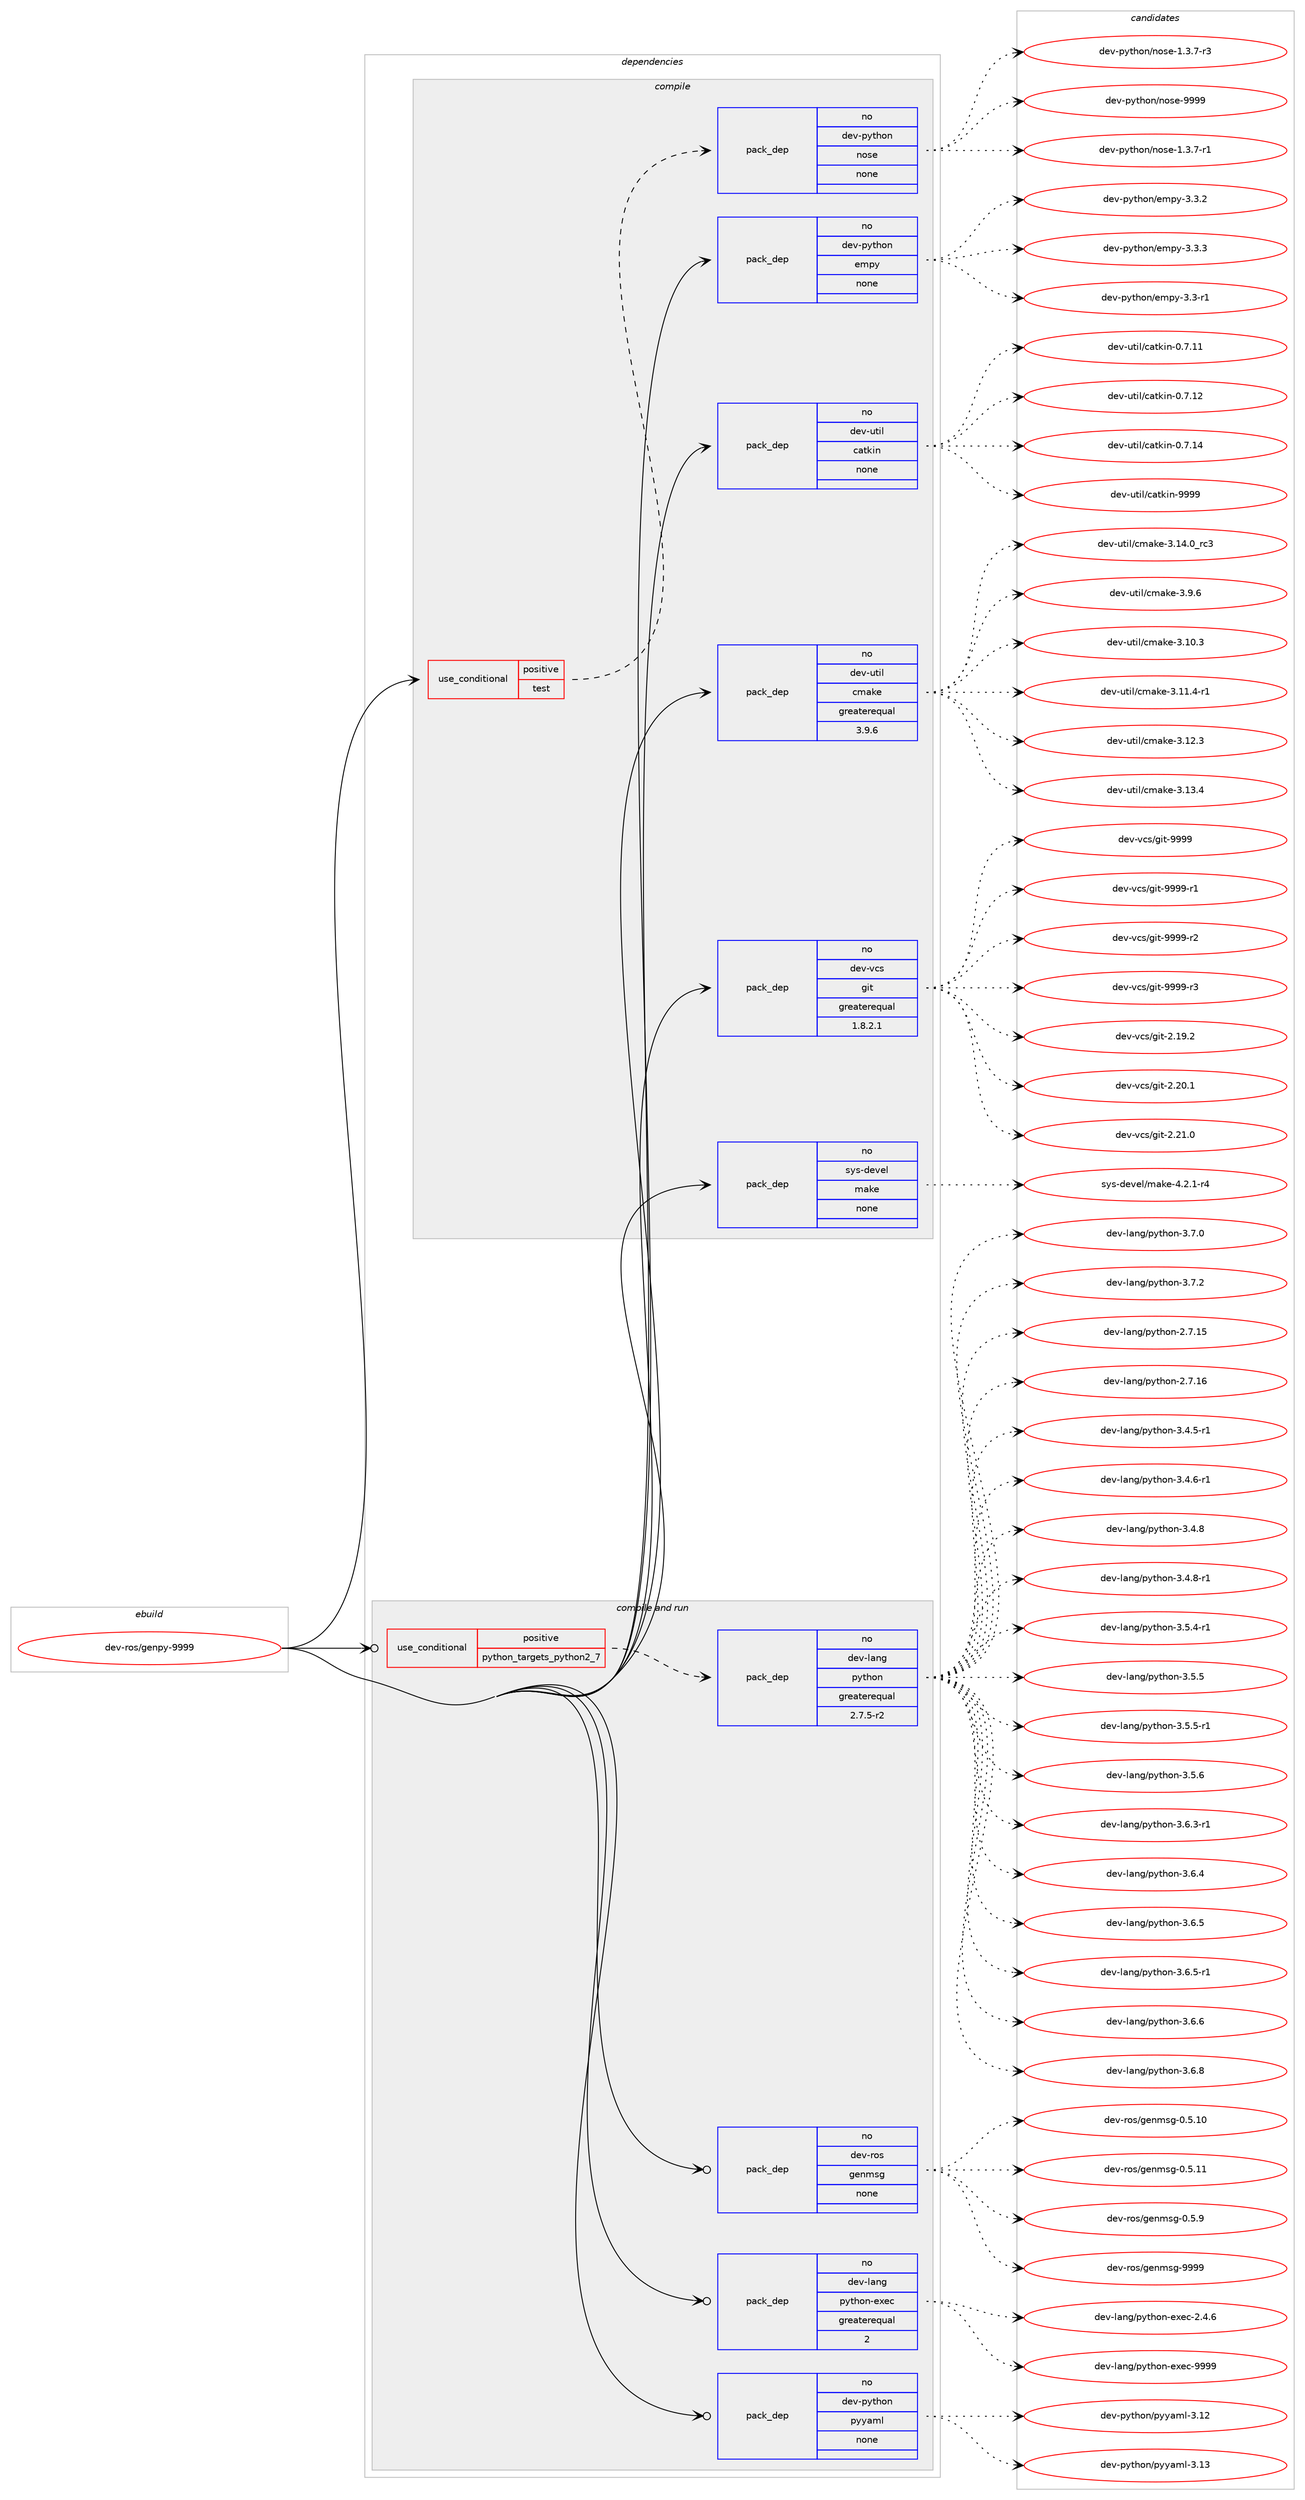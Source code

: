 digraph prolog {

# *************
# Graph options
# *************

newrank=true;
concentrate=true;
compound=true;
graph [rankdir=LR,fontname=Helvetica,fontsize=10,ranksep=1.5];#, ranksep=2.5, nodesep=0.2];
edge  [arrowhead=vee];
node  [fontname=Helvetica,fontsize=10];

# **********
# The ebuild
# **********

subgraph cluster_leftcol {
color=gray;
rank=same;
label=<<i>ebuild</i>>;
id [label="dev-ros/genpy-9999", color=red, width=4, href="../dev-ros/genpy-9999.svg"];
}

# ****************
# The dependencies
# ****************

subgraph cluster_midcol {
color=gray;
label=<<i>dependencies</i>>;
subgraph cluster_compile {
fillcolor="#eeeeee";
style=filled;
label=<<i>compile</i>>;
subgraph cond388527 {
dependency1456263 [label=<<TABLE BORDER="0" CELLBORDER="1" CELLSPACING="0" CELLPADDING="4"><TR><TD ROWSPAN="3" CELLPADDING="10">use_conditional</TD></TR><TR><TD>positive</TD></TR><TR><TD>test</TD></TR></TABLE>>, shape=none, color=red];
subgraph pack1044346 {
dependency1456264 [label=<<TABLE BORDER="0" CELLBORDER="1" CELLSPACING="0" CELLPADDING="4" WIDTH="220"><TR><TD ROWSPAN="6" CELLPADDING="30">pack_dep</TD></TR><TR><TD WIDTH="110">no</TD></TR><TR><TD>dev-python</TD></TR><TR><TD>nose</TD></TR><TR><TD>none</TD></TR><TR><TD></TD></TR></TABLE>>, shape=none, color=blue];
}
dependency1456263:e -> dependency1456264:w [weight=20,style="dashed",arrowhead="vee"];
}
id:e -> dependency1456263:w [weight=20,style="solid",arrowhead="vee"];
subgraph pack1044347 {
dependency1456265 [label=<<TABLE BORDER="0" CELLBORDER="1" CELLSPACING="0" CELLPADDING="4" WIDTH="220"><TR><TD ROWSPAN="6" CELLPADDING="30">pack_dep</TD></TR><TR><TD WIDTH="110">no</TD></TR><TR><TD>dev-python</TD></TR><TR><TD>empy</TD></TR><TR><TD>none</TD></TR><TR><TD></TD></TR></TABLE>>, shape=none, color=blue];
}
id:e -> dependency1456265:w [weight=20,style="solid",arrowhead="vee"];
subgraph pack1044348 {
dependency1456266 [label=<<TABLE BORDER="0" CELLBORDER="1" CELLSPACING="0" CELLPADDING="4" WIDTH="220"><TR><TD ROWSPAN="6" CELLPADDING="30">pack_dep</TD></TR><TR><TD WIDTH="110">no</TD></TR><TR><TD>dev-util</TD></TR><TR><TD>catkin</TD></TR><TR><TD>none</TD></TR><TR><TD></TD></TR></TABLE>>, shape=none, color=blue];
}
id:e -> dependency1456266:w [weight=20,style="solid",arrowhead="vee"];
subgraph pack1044349 {
dependency1456267 [label=<<TABLE BORDER="0" CELLBORDER="1" CELLSPACING="0" CELLPADDING="4" WIDTH="220"><TR><TD ROWSPAN="6" CELLPADDING="30">pack_dep</TD></TR><TR><TD WIDTH="110">no</TD></TR><TR><TD>dev-util</TD></TR><TR><TD>cmake</TD></TR><TR><TD>greaterequal</TD></TR><TR><TD>3.9.6</TD></TR></TABLE>>, shape=none, color=blue];
}
id:e -> dependency1456267:w [weight=20,style="solid",arrowhead="vee"];
subgraph pack1044350 {
dependency1456268 [label=<<TABLE BORDER="0" CELLBORDER="1" CELLSPACING="0" CELLPADDING="4" WIDTH="220"><TR><TD ROWSPAN="6" CELLPADDING="30">pack_dep</TD></TR><TR><TD WIDTH="110">no</TD></TR><TR><TD>dev-vcs</TD></TR><TR><TD>git</TD></TR><TR><TD>greaterequal</TD></TR><TR><TD>1.8.2.1</TD></TR></TABLE>>, shape=none, color=blue];
}
id:e -> dependency1456268:w [weight=20,style="solid",arrowhead="vee"];
subgraph pack1044351 {
dependency1456269 [label=<<TABLE BORDER="0" CELLBORDER="1" CELLSPACING="0" CELLPADDING="4" WIDTH="220"><TR><TD ROWSPAN="6" CELLPADDING="30">pack_dep</TD></TR><TR><TD WIDTH="110">no</TD></TR><TR><TD>sys-devel</TD></TR><TR><TD>make</TD></TR><TR><TD>none</TD></TR><TR><TD></TD></TR></TABLE>>, shape=none, color=blue];
}
id:e -> dependency1456269:w [weight=20,style="solid",arrowhead="vee"];
}
subgraph cluster_compileandrun {
fillcolor="#eeeeee";
style=filled;
label=<<i>compile and run</i>>;
subgraph cond388528 {
dependency1456270 [label=<<TABLE BORDER="0" CELLBORDER="1" CELLSPACING="0" CELLPADDING="4"><TR><TD ROWSPAN="3" CELLPADDING="10">use_conditional</TD></TR><TR><TD>positive</TD></TR><TR><TD>python_targets_python2_7</TD></TR></TABLE>>, shape=none, color=red];
subgraph pack1044352 {
dependency1456271 [label=<<TABLE BORDER="0" CELLBORDER="1" CELLSPACING="0" CELLPADDING="4" WIDTH="220"><TR><TD ROWSPAN="6" CELLPADDING="30">pack_dep</TD></TR><TR><TD WIDTH="110">no</TD></TR><TR><TD>dev-lang</TD></TR><TR><TD>python</TD></TR><TR><TD>greaterequal</TD></TR><TR><TD>2.7.5-r2</TD></TR></TABLE>>, shape=none, color=blue];
}
dependency1456270:e -> dependency1456271:w [weight=20,style="dashed",arrowhead="vee"];
}
id:e -> dependency1456270:w [weight=20,style="solid",arrowhead="odotvee"];
subgraph pack1044353 {
dependency1456272 [label=<<TABLE BORDER="0" CELLBORDER="1" CELLSPACING="0" CELLPADDING="4" WIDTH="220"><TR><TD ROWSPAN="6" CELLPADDING="30">pack_dep</TD></TR><TR><TD WIDTH="110">no</TD></TR><TR><TD>dev-lang</TD></TR><TR><TD>python-exec</TD></TR><TR><TD>greaterequal</TD></TR><TR><TD>2</TD></TR></TABLE>>, shape=none, color=blue];
}
id:e -> dependency1456272:w [weight=20,style="solid",arrowhead="odotvee"];
subgraph pack1044354 {
dependency1456273 [label=<<TABLE BORDER="0" CELLBORDER="1" CELLSPACING="0" CELLPADDING="4" WIDTH="220"><TR><TD ROWSPAN="6" CELLPADDING="30">pack_dep</TD></TR><TR><TD WIDTH="110">no</TD></TR><TR><TD>dev-python</TD></TR><TR><TD>pyyaml</TD></TR><TR><TD>none</TD></TR><TR><TD></TD></TR></TABLE>>, shape=none, color=blue];
}
id:e -> dependency1456273:w [weight=20,style="solid",arrowhead="odotvee"];
subgraph pack1044355 {
dependency1456274 [label=<<TABLE BORDER="0" CELLBORDER="1" CELLSPACING="0" CELLPADDING="4" WIDTH="220"><TR><TD ROWSPAN="6" CELLPADDING="30">pack_dep</TD></TR><TR><TD WIDTH="110">no</TD></TR><TR><TD>dev-ros</TD></TR><TR><TD>genmsg</TD></TR><TR><TD>none</TD></TR><TR><TD></TD></TR></TABLE>>, shape=none, color=blue];
}
id:e -> dependency1456274:w [weight=20,style="solid",arrowhead="odotvee"];
}
subgraph cluster_run {
fillcolor="#eeeeee";
style=filled;
label=<<i>run</i>>;
}
}

# **************
# The candidates
# **************

subgraph cluster_choices {
rank=same;
color=gray;
label=<<i>candidates</i>>;

subgraph choice1044346 {
color=black;
nodesep=1;
choice10010111845112121116104111110471101111151014549465146554511449 [label="dev-python/nose-1.3.7-r1", color=red, width=4,href="../dev-python/nose-1.3.7-r1.svg"];
choice10010111845112121116104111110471101111151014549465146554511451 [label="dev-python/nose-1.3.7-r3", color=red, width=4,href="../dev-python/nose-1.3.7-r3.svg"];
choice10010111845112121116104111110471101111151014557575757 [label="dev-python/nose-9999", color=red, width=4,href="../dev-python/nose-9999.svg"];
dependency1456264:e -> choice10010111845112121116104111110471101111151014549465146554511449:w [style=dotted,weight="100"];
dependency1456264:e -> choice10010111845112121116104111110471101111151014549465146554511451:w [style=dotted,weight="100"];
dependency1456264:e -> choice10010111845112121116104111110471101111151014557575757:w [style=dotted,weight="100"];
}
subgraph choice1044347 {
color=black;
nodesep=1;
choice1001011184511212111610411111047101109112121455146514511449 [label="dev-python/empy-3.3-r1", color=red, width=4,href="../dev-python/empy-3.3-r1.svg"];
choice1001011184511212111610411111047101109112121455146514650 [label="dev-python/empy-3.3.2", color=red, width=4,href="../dev-python/empy-3.3.2.svg"];
choice1001011184511212111610411111047101109112121455146514651 [label="dev-python/empy-3.3.3", color=red, width=4,href="../dev-python/empy-3.3.3.svg"];
dependency1456265:e -> choice1001011184511212111610411111047101109112121455146514511449:w [style=dotted,weight="100"];
dependency1456265:e -> choice1001011184511212111610411111047101109112121455146514650:w [style=dotted,weight="100"];
dependency1456265:e -> choice1001011184511212111610411111047101109112121455146514651:w [style=dotted,weight="100"];
}
subgraph choice1044348 {
color=black;
nodesep=1;
choice1001011184511711610510847999711610710511045484655464949 [label="dev-util/catkin-0.7.11", color=red, width=4,href="../dev-util/catkin-0.7.11.svg"];
choice1001011184511711610510847999711610710511045484655464950 [label="dev-util/catkin-0.7.12", color=red, width=4,href="../dev-util/catkin-0.7.12.svg"];
choice1001011184511711610510847999711610710511045484655464952 [label="dev-util/catkin-0.7.14", color=red, width=4,href="../dev-util/catkin-0.7.14.svg"];
choice100101118451171161051084799971161071051104557575757 [label="dev-util/catkin-9999", color=red, width=4,href="../dev-util/catkin-9999.svg"];
dependency1456266:e -> choice1001011184511711610510847999711610710511045484655464949:w [style=dotted,weight="100"];
dependency1456266:e -> choice1001011184511711610510847999711610710511045484655464950:w [style=dotted,weight="100"];
dependency1456266:e -> choice1001011184511711610510847999711610710511045484655464952:w [style=dotted,weight="100"];
dependency1456266:e -> choice100101118451171161051084799971161071051104557575757:w [style=dotted,weight="100"];
}
subgraph choice1044349 {
color=black;
nodesep=1;
choice1001011184511711610510847991099710710145514649484651 [label="dev-util/cmake-3.10.3", color=red, width=4,href="../dev-util/cmake-3.10.3.svg"];
choice10010111845117116105108479910997107101455146494946524511449 [label="dev-util/cmake-3.11.4-r1", color=red, width=4,href="../dev-util/cmake-3.11.4-r1.svg"];
choice1001011184511711610510847991099710710145514649504651 [label="dev-util/cmake-3.12.3", color=red, width=4,href="../dev-util/cmake-3.12.3.svg"];
choice1001011184511711610510847991099710710145514649514652 [label="dev-util/cmake-3.13.4", color=red, width=4,href="../dev-util/cmake-3.13.4.svg"];
choice1001011184511711610510847991099710710145514649524648951149951 [label="dev-util/cmake-3.14.0_rc3", color=red, width=4,href="../dev-util/cmake-3.14.0_rc3.svg"];
choice10010111845117116105108479910997107101455146574654 [label="dev-util/cmake-3.9.6", color=red, width=4,href="../dev-util/cmake-3.9.6.svg"];
dependency1456267:e -> choice1001011184511711610510847991099710710145514649484651:w [style=dotted,weight="100"];
dependency1456267:e -> choice10010111845117116105108479910997107101455146494946524511449:w [style=dotted,weight="100"];
dependency1456267:e -> choice1001011184511711610510847991099710710145514649504651:w [style=dotted,weight="100"];
dependency1456267:e -> choice1001011184511711610510847991099710710145514649514652:w [style=dotted,weight="100"];
dependency1456267:e -> choice1001011184511711610510847991099710710145514649524648951149951:w [style=dotted,weight="100"];
dependency1456267:e -> choice10010111845117116105108479910997107101455146574654:w [style=dotted,weight="100"];
}
subgraph choice1044350 {
color=black;
nodesep=1;
choice10010111845118991154710310511645504649574650 [label="dev-vcs/git-2.19.2", color=red, width=4,href="../dev-vcs/git-2.19.2.svg"];
choice10010111845118991154710310511645504650484649 [label="dev-vcs/git-2.20.1", color=red, width=4,href="../dev-vcs/git-2.20.1.svg"];
choice10010111845118991154710310511645504650494648 [label="dev-vcs/git-2.21.0", color=red, width=4,href="../dev-vcs/git-2.21.0.svg"];
choice1001011184511899115471031051164557575757 [label="dev-vcs/git-9999", color=red, width=4,href="../dev-vcs/git-9999.svg"];
choice10010111845118991154710310511645575757574511449 [label="dev-vcs/git-9999-r1", color=red, width=4,href="../dev-vcs/git-9999-r1.svg"];
choice10010111845118991154710310511645575757574511450 [label="dev-vcs/git-9999-r2", color=red, width=4,href="../dev-vcs/git-9999-r2.svg"];
choice10010111845118991154710310511645575757574511451 [label="dev-vcs/git-9999-r3", color=red, width=4,href="../dev-vcs/git-9999-r3.svg"];
dependency1456268:e -> choice10010111845118991154710310511645504649574650:w [style=dotted,weight="100"];
dependency1456268:e -> choice10010111845118991154710310511645504650484649:w [style=dotted,weight="100"];
dependency1456268:e -> choice10010111845118991154710310511645504650494648:w [style=dotted,weight="100"];
dependency1456268:e -> choice1001011184511899115471031051164557575757:w [style=dotted,weight="100"];
dependency1456268:e -> choice10010111845118991154710310511645575757574511449:w [style=dotted,weight="100"];
dependency1456268:e -> choice10010111845118991154710310511645575757574511450:w [style=dotted,weight="100"];
dependency1456268:e -> choice10010111845118991154710310511645575757574511451:w [style=dotted,weight="100"];
}
subgraph choice1044351 {
color=black;
nodesep=1;
choice1151211154510010111810110847109971071014552465046494511452 [label="sys-devel/make-4.2.1-r4", color=red, width=4,href="../sys-devel/make-4.2.1-r4.svg"];
dependency1456269:e -> choice1151211154510010111810110847109971071014552465046494511452:w [style=dotted,weight="100"];
}
subgraph choice1044352 {
color=black;
nodesep=1;
choice10010111845108971101034711212111610411111045504655464953 [label="dev-lang/python-2.7.15", color=red, width=4,href="../dev-lang/python-2.7.15.svg"];
choice10010111845108971101034711212111610411111045504655464954 [label="dev-lang/python-2.7.16", color=red, width=4,href="../dev-lang/python-2.7.16.svg"];
choice1001011184510897110103471121211161041111104551465246534511449 [label="dev-lang/python-3.4.5-r1", color=red, width=4,href="../dev-lang/python-3.4.5-r1.svg"];
choice1001011184510897110103471121211161041111104551465246544511449 [label="dev-lang/python-3.4.6-r1", color=red, width=4,href="../dev-lang/python-3.4.6-r1.svg"];
choice100101118451089711010347112121116104111110455146524656 [label="dev-lang/python-3.4.8", color=red, width=4,href="../dev-lang/python-3.4.8.svg"];
choice1001011184510897110103471121211161041111104551465246564511449 [label="dev-lang/python-3.4.8-r1", color=red, width=4,href="../dev-lang/python-3.4.8-r1.svg"];
choice1001011184510897110103471121211161041111104551465346524511449 [label="dev-lang/python-3.5.4-r1", color=red, width=4,href="../dev-lang/python-3.5.4-r1.svg"];
choice100101118451089711010347112121116104111110455146534653 [label="dev-lang/python-3.5.5", color=red, width=4,href="../dev-lang/python-3.5.5.svg"];
choice1001011184510897110103471121211161041111104551465346534511449 [label="dev-lang/python-3.5.5-r1", color=red, width=4,href="../dev-lang/python-3.5.5-r1.svg"];
choice100101118451089711010347112121116104111110455146534654 [label="dev-lang/python-3.5.6", color=red, width=4,href="../dev-lang/python-3.5.6.svg"];
choice1001011184510897110103471121211161041111104551465446514511449 [label="dev-lang/python-3.6.3-r1", color=red, width=4,href="../dev-lang/python-3.6.3-r1.svg"];
choice100101118451089711010347112121116104111110455146544652 [label="dev-lang/python-3.6.4", color=red, width=4,href="../dev-lang/python-3.6.4.svg"];
choice100101118451089711010347112121116104111110455146544653 [label="dev-lang/python-3.6.5", color=red, width=4,href="../dev-lang/python-3.6.5.svg"];
choice1001011184510897110103471121211161041111104551465446534511449 [label="dev-lang/python-3.6.5-r1", color=red, width=4,href="../dev-lang/python-3.6.5-r1.svg"];
choice100101118451089711010347112121116104111110455146544654 [label="dev-lang/python-3.6.6", color=red, width=4,href="../dev-lang/python-3.6.6.svg"];
choice100101118451089711010347112121116104111110455146544656 [label="dev-lang/python-3.6.8", color=red, width=4,href="../dev-lang/python-3.6.8.svg"];
choice100101118451089711010347112121116104111110455146554648 [label="dev-lang/python-3.7.0", color=red, width=4,href="../dev-lang/python-3.7.0.svg"];
choice100101118451089711010347112121116104111110455146554650 [label="dev-lang/python-3.7.2", color=red, width=4,href="../dev-lang/python-3.7.2.svg"];
dependency1456271:e -> choice10010111845108971101034711212111610411111045504655464953:w [style=dotted,weight="100"];
dependency1456271:e -> choice10010111845108971101034711212111610411111045504655464954:w [style=dotted,weight="100"];
dependency1456271:e -> choice1001011184510897110103471121211161041111104551465246534511449:w [style=dotted,weight="100"];
dependency1456271:e -> choice1001011184510897110103471121211161041111104551465246544511449:w [style=dotted,weight="100"];
dependency1456271:e -> choice100101118451089711010347112121116104111110455146524656:w [style=dotted,weight="100"];
dependency1456271:e -> choice1001011184510897110103471121211161041111104551465246564511449:w [style=dotted,weight="100"];
dependency1456271:e -> choice1001011184510897110103471121211161041111104551465346524511449:w [style=dotted,weight="100"];
dependency1456271:e -> choice100101118451089711010347112121116104111110455146534653:w [style=dotted,weight="100"];
dependency1456271:e -> choice1001011184510897110103471121211161041111104551465346534511449:w [style=dotted,weight="100"];
dependency1456271:e -> choice100101118451089711010347112121116104111110455146534654:w [style=dotted,weight="100"];
dependency1456271:e -> choice1001011184510897110103471121211161041111104551465446514511449:w [style=dotted,weight="100"];
dependency1456271:e -> choice100101118451089711010347112121116104111110455146544652:w [style=dotted,weight="100"];
dependency1456271:e -> choice100101118451089711010347112121116104111110455146544653:w [style=dotted,weight="100"];
dependency1456271:e -> choice1001011184510897110103471121211161041111104551465446534511449:w [style=dotted,weight="100"];
dependency1456271:e -> choice100101118451089711010347112121116104111110455146544654:w [style=dotted,weight="100"];
dependency1456271:e -> choice100101118451089711010347112121116104111110455146544656:w [style=dotted,weight="100"];
dependency1456271:e -> choice100101118451089711010347112121116104111110455146554648:w [style=dotted,weight="100"];
dependency1456271:e -> choice100101118451089711010347112121116104111110455146554650:w [style=dotted,weight="100"];
}
subgraph choice1044353 {
color=black;
nodesep=1;
choice1001011184510897110103471121211161041111104510112010199455046524654 [label="dev-lang/python-exec-2.4.6", color=red, width=4,href="../dev-lang/python-exec-2.4.6.svg"];
choice10010111845108971101034711212111610411111045101120101994557575757 [label="dev-lang/python-exec-9999", color=red, width=4,href="../dev-lang/python-exec-9999.svg"];
dependency1456272:e -> choice1001011184510897110103471121211161041111104510112010199455046524654:w [style=dotted,weight="100"];
dependency1456272:e -> choice10010111845108971101034711212111610411111045101120101994557575757:w [style=dotted,weight="100"];
}
subgraph choice1044354 {
color=black;
nodesep=1;
choice1001011184511212111610411111047112121121971091084551464950 [label="dev-python/pyyaml-3.12", color=red, width=4,href="../dev-python/pyyaml-3.12.svg"];
choice1001011184511212111610411111047112121121971091084551464951 [label="dev-python/pyyaml-3.13", color=red, width=4,href="../dev-python/pyyaml-3.13.svg"];
dependency1456273:e -> choice1001011184511212111610411111047112121121971091084551464950:w [style=dotted,weight="100"];
dependency1456273:e -> choice1001011184511212111610411111047112121121971091084551464951:w [style=dotted,weight="100"];
}
subgraph choice1044355 {
color=black;
nodesep=1;
choice100101118451141111154710310111010911510345484653464948 [label="dev-ros/genmsg-0.5.10", color=red, width=4,href="../dev-ros/genmsg-0.5.10.svg"];
choice100101118451141111154710310111010911510345484653464949 [label="dev-ros/genmsg-0.5.11", color=red, width=4,href="../dev-ros/genmsg-0.5.11.svg"];
choice1001011184511411111547103101110109115103454846534657 [label="dev-ros/genmsg-0.5.9", color=red, width=4,href="../dev-ros/genmsg-0.5.9.svg"];
choice10010111845114111115471031011101091151034557575757 [label="dev-ros/genmsg-9999", color=red, width=4,href="../dev-ros/genmsg-9999.svg"];
dependency1456274:e -> choice100101118451141111154710310111010911510345484653464948:w [style=dotted,weight="100"];
dependency1456274:e -> choice100101118451141111154710310111010911510345484653464949:w [style=dotted,weight="100"];
dependency1456274:e -> choice1001011184511411111547103101110109115103454846534657:w [style=dotted,weight="100"];
dependency1456274:e -> choice10010111845114111115471031011101091151034557575757:w [style=dotted,weight="100"];
}
}

}
